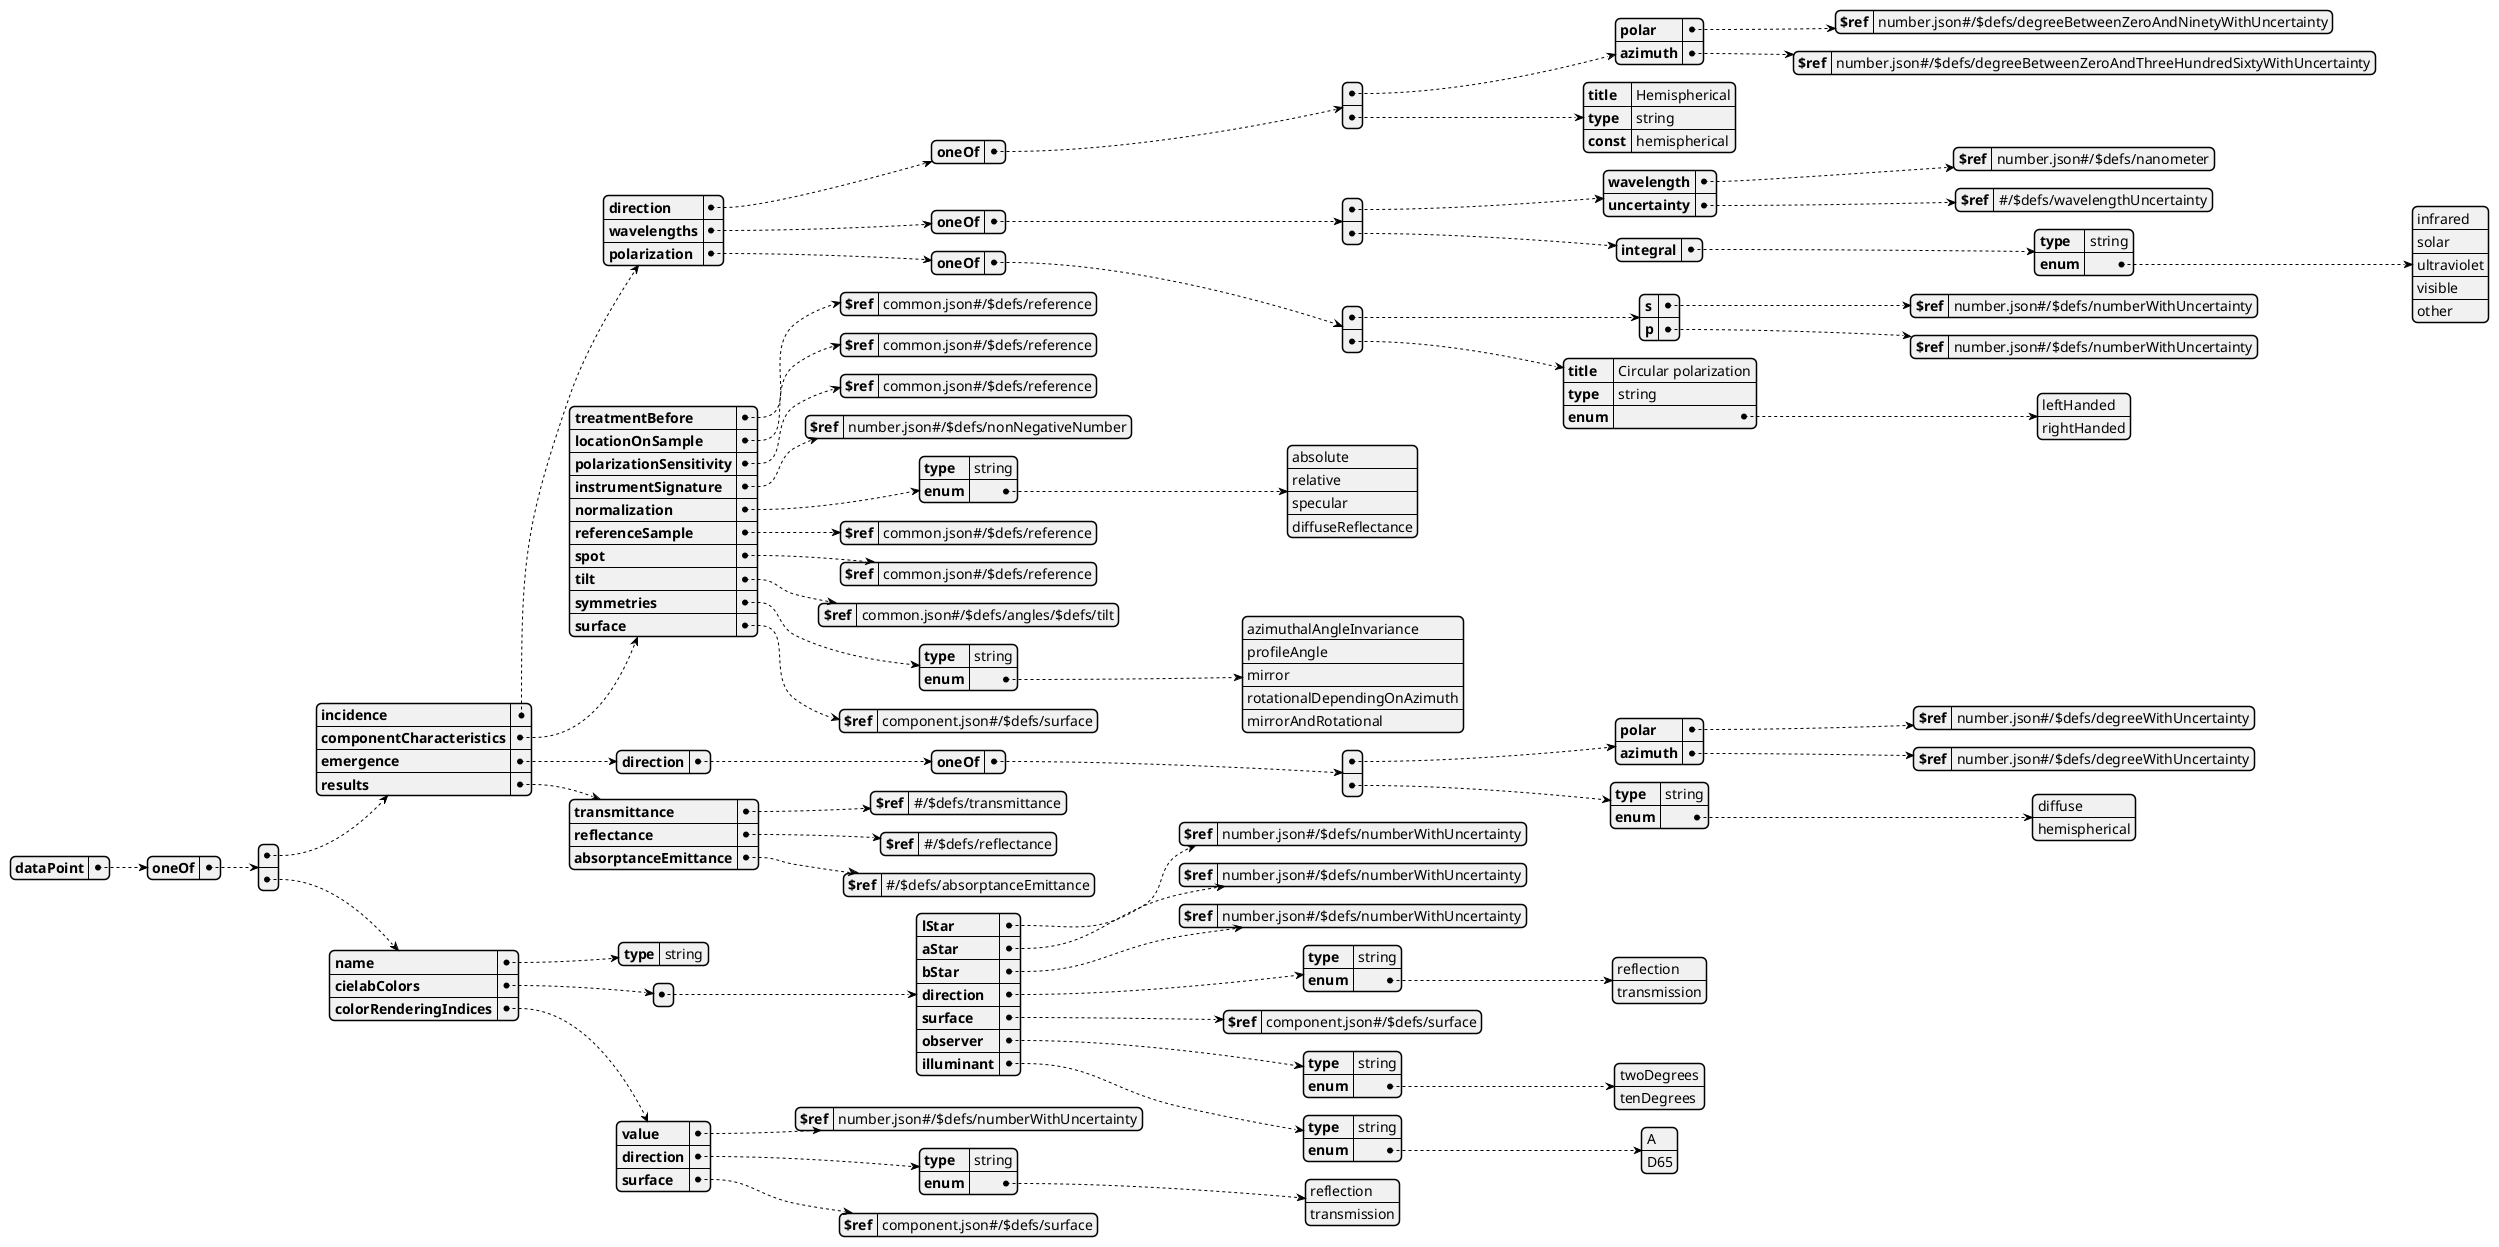 @startjson opticalDataPointSchema
{
  "dataPoint": {
    "oneOf": [
    {
      "incidence": {
        "direction": {
          "oneOf": [
          {
            "polar": {
              "$ref": "number.json#/$defs/degreeBetweenZeroAndNinetyWithUncertainty"
            }
            ,
            "azimuth": {
              "$ref": "number.json#/$defs/degreeBetweenZeroAndThreeHundredSixtyWithUncertainty"

            }
          }
          ,
          {
            "title": "Hemispherical",
            "type": "string",
            "const": "hemispherical"
          }
          ]
        }
        ,
        "wavelengths": {
          "oneOf": [
          {
            "wavelength": {
              "$ref": "number.json#/$defs/nanometer"
            }
            ,
            "uncertainty": { "$ref": "#/$defs/wavelengthUncertainty" }
          }
          ,
          {
            "integral": {
              "type": "string",
              "enum": ["infrared", "solar", "ultraviolet", "visible", "other"]
            }
          }
          ]
        }
        ,
        "polarization": {
          "oneOf": [
          {
            "s": {
              "$ref": "number.json#/$defs/numberWithUncertainty"
            }
            ,
            "p": {
              "$ref": "number.json#/$defs/numberWithUncertainty"
            }
          }
          ,
          {
            "title": "Circular polarization",
            "type": "string",
            "enum": ["leftHanded", "rightHanded"]
          }
          ]
        }
      }
      ,
      "componentCharacteristics": {
        "treatmentBefore": {
          "$ref": "common.json#/$defs/reference"
        }
        ,
        "locationOnSample": {
          "$ref": "common.json#/$defs/reference"
        }
        ,
        "polarizationSensitivity": {
          "$ref": "common.json#/$defs/reference"
        }
        ,
        "instrumentSignature": {
          "$ref": "number.json#/$defs/nonNegativeNumber"
        }
        ,
        "normalization": {
          "type": "string",
          "enum": ["absolute", "relative", "specular", "diffuseReflectance"]
        }
        ,
        "referenceSample": {
          "$ref": "common.json#/$defs/reference"
        }
        ,
        "spot": {
          "$ref": "common.json#/$defs/reference"
        }
        ,
        "tilt": {
          "$ref": "common.json#/$defs/angles/$defs/tilt"
        }
        ,
        "symmetries": {
          "type": "string",
          "enum": [
          "azimuthalAngleInvariance",
          "profileAngle",
          "mirror",
          "rotationalDependingOnAzimuth",
          "mirrorAndRotational"
          ]
        }
        ,
        "surface": {
          "$ref": "component.json#/$defs/surface"
        }
      }
      ,
      "emergence": {
        "direction": {
          "oneOf": [
          {
            "polar": {
              "$ref": "number.json#/$defs/degreeWithUncertainty"
            }
            ,
            "azimuth": {
              "$ref": "number.json#/$defs/degreeWithUncertainty"
            }
          }
          ,
          {
            "type": "string",
            "enum": ["diffuse", "hemispherical"]
          }
          ]
        }
      }
      ,
      "results": {
        "transmittance": {
          "$ref": "#/$defs/transmittance"
        }
        ,
        "reflectance": {
          "$ref": "#/$defs/reflectance"
        }
        ,
        "absorptanceEmittance": {
          "$ref": "#/$defs/absorptanceEmittance"
        }
      }
    }
    ,
    {
      "name": {
        "type": "string"
      }
      ,
      "cielabColors": [
      {
        "lStar": {
          "$ref": "number.json#/$defs/numberWithUncertainty"
        }
        ,
        "aStar": {
          "$ref": "number.json#/$defs/numberWithUncertainty"
        }
        ,
        "bStar": {
          "$ref": "number.json#/$defs/numberWithUncertainty"
        }
        ,
        "direction": {
          "type": "string",
          "enum": ["reflection", "transmission"]
        }
        ,
        "surface": {
          "$ref": "component.json#/$defs/surface"
        }
        ,
        "observer": {
          "type": "string",
          "enum": ["twoDegrees", "tenDegrees"]
        }
        ,
        "illuminant": {
          "type": "string",
          "enum": ["A", "D65"]
        }
      }
      ]
      ,
      "colorRenderingIndices": {
        "value": {
          "$ref": "number.json#/$defs/numberWithUncertainty"
        }
        ,
        "direction": {
          "type": "string",
          "enum": ["reflection", "transmission"]
        }
        ,
        "surface": {
          "$ref": "component.json#/$defs/surface"
        }
      }
    }
    ]
  }
}
@endjson